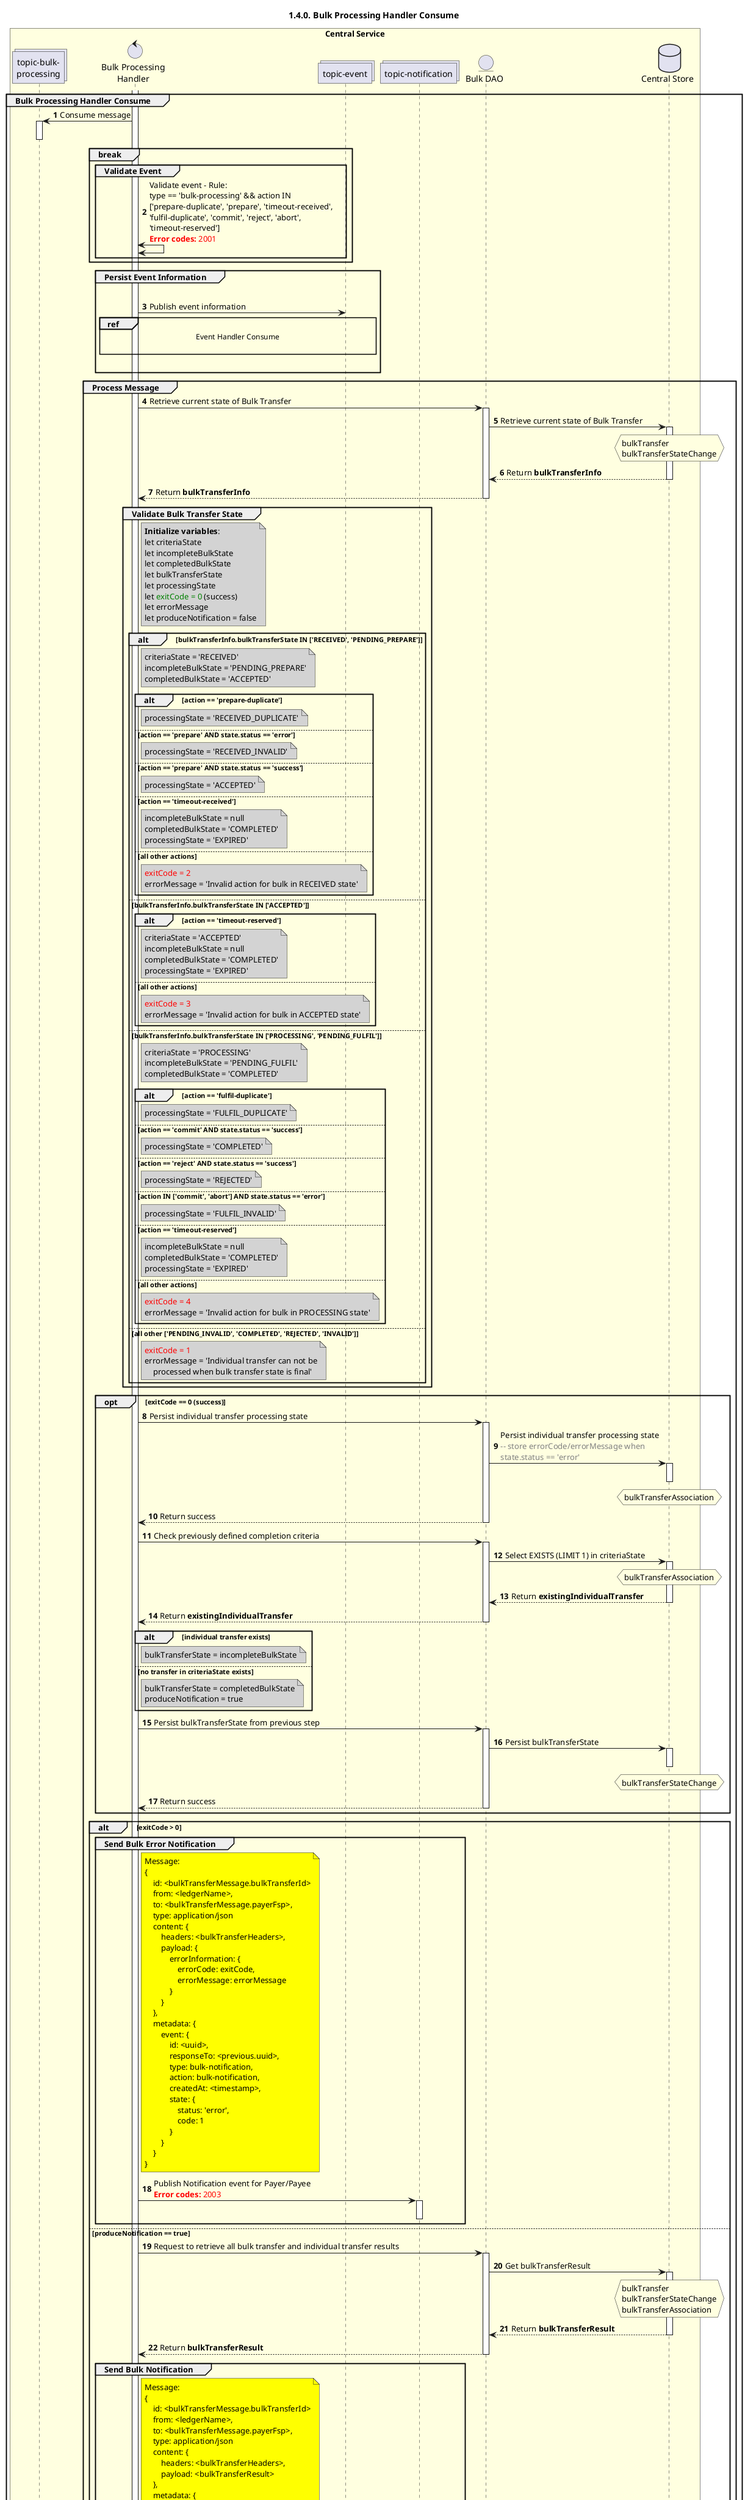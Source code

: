 /'*****
 License
 --------------
 Copyright © 2017 Bill & Melinda Gates Foundation
 The Mojaloop files are made available by the Bill & Melinda Gates Foundation under the Apache License, Version 2.0 (the "License") and you may not use these files except in compliance with the License. You may obtain a copy of the License at
 http://www.apache.org/licenses/LICENSE-2.0
 Unless required by applicable law or agreed to in writing, the Mojaloop files are distributed on an "AS IS" BASIS, WITHOUT WARRANTIES OR CONDITIONS OF ANY KIND, either express or implied. See the License for the specific language governing permissions and limitations under the License.
 Contributors
 --------------
 This is the official list of the Mojaloop project contributors for this file.
 Names of the original copyright holders (individuals or organizations)
 should be listed with a '*' in the first column. People who have
 contributed from an organization can be listed under the organization
 that actually holds the copyright for their contributions (see the
 Gates Foundation organization for an example). Those individuals should have
 their names indented and be marked with a '-'. Email address can be added
 optionally within square brackets <email>.
 * Gates Foundation
 - Name Surname <name.surname@gatesfoundation.com>

 * Georgi Georgiev <georgi.georgiev@modusbox.com>
 --------------
 ******'/

@startuml
' declare title
title 1.4.0. Bulk Processing Handler Consume

autonumber

/'*****
  Diagram notes
  --------------
  RECEIVED/RECEIVED
  from: prepare-handler , action: prepare-duplicate/success, result: PENDING_PREPARE/ACCEPTED & RECEIVED_DUPLICATE
  from: prepare-handler , action: prepare-duplicate/error  , result: PENDING_PREPARE/ACCEPTED & RECEIVED_DUPLICATE
  from: prepare-handler , action: prepare/error            , result: PENDING_PREPARE/ACCEPTED & RECEIVED_INVALID
  from: position-handler, action: prepare/error            , result: PENDING_PREPARE/ACCEPTED & RECEIVED_INVALID
  from: position-handler, action: prepare/success          , result: PENDING_PREPARE/ACCEPTED & ACCEPTED
  from: timeout-handler , action: timeout-received/error   , result: unchanged/COMPLETED      & EXPIRED
  --------------
  ACCEPTED/ACCEPTED
  from: fulfil-handler  , action: fulfil-duplicate/success , result: PENDING_FULFIL/COMPLETED & FULFIL_DUPLICATE
  from: fulfil-handler  , action: fulfil-duplicate/error   , result: PENDING_FULFIL/COMPLETED & FULFIL_DUPLICATE
  from: position-handler, action: commit/success           , result: PENDING_FULFIL/COMPLETED & COMPLETED
  from: position-handler, action: reject/success           , result: PENDING_FULFIL/COMPLETED & REJECTED
  from: position-handler, action: abort/error              , result: PENDING_FULFIL/COMPLETED & FULFIL_INVALID
  from: fulfil-handler  , action: commit/error             , result: PENDING_FULFIL/COMPLETED & FULFIL_INVALID
  from: position-handler, action: timeout-reserved/error   , result: unchanged/COMPLETED      & EXPIRED
  --------------
  COMPLETED/EXPIRED
  --------------
  ******'/

' Actor Keys:
'   boundary - APIs/Interfaces, etc
'   collections - Kafka Topics
'   control - Kafka Consumers
'   entity - Database Access Objects
'   database - Database Persistance Store

' declare actors
collections "topic-bulk-\nprocessing" as TOPIC_BULK_PROCESSING
control "Bulk Processing\nHandler" as BULK_PROC_HANDLER
collections "topic-event" as TOPIC_EVENTS
collections "topic-notification" as TOPIC_NOTIFICATION
entity "Bulk DAO" as BULK_DAO
database "Central Store" as DB

box "Central Service" #LightYellow
    participant TOPIC_BULK_PROCESSING
    participant BULK_PROC_HANDLER
    participant TOPIC_EVENTS
    participant TOPIC_NOTIFICATION
    participant BULK_DAO
    participant DB
end box

' start flow
activate BULK_PROC_HANDLER
group Bulk Processing Handler Consume
    TOPIC_BULK_PROCESSING <- BULK_PROC_HANDLER: Consume message
    activate TOPIC_BULK_PROCESSING
    deactivate TOPIC_BULK_PROCESSING

    break
        group Validate Event
            BULK_PROC_HANDLER <-> BULK_PROC_HANDLER: Validate event - Rule:\ntype == 'bulk-processing' && action IN\n['prepare-duplicate', 'prepare', 'timeout-received',\n'fulfil-duplicate', 'commit', 'reject', 'abort',\n'timeout-reserved']\n<color #FF0000><b>Error codes:</b> 2001</color>
        end
    end

    group Persist Event Information
        |||
        BULK_PROC_HANDLER -> TOPIC_EVENTS: Publish event information
        ref over BULK_PROC_HANDLER, TOPIC_EVENTS:  Event Handler Consume\n
        |||
    end

    group Process Message
        BULK_PROC_HANDLER -> BULK_DAO: Retrieve current state of Bulk Transfer
        activate BULK_DAO
        BULK_DAO -> DB: Retrieve current state of Bulk Transfer
        activate DB
        hnote over DB #lightyellow
            bulkTransfer
            bulkTransferStateChange
        end note
        BULK_DAO <-- DB: Return **bulkTransferInfo**
        deactivate DB
        BULK_PROC_HANDLER <-- BULK_DAO: Return **bulkTransferInfo**
        deactivate BULK_DAO

        group Validate Bulk Transfer State
            note right of BULK_PROC_HANDLER #lightgrey
                **Initialize variables**:
                let criteriaState
                let incompleteBulkState
                let completedBulkState
                let bulkTransferState
                let processingState
                let <color #green>exitCode = 0</color> (success)
                let errorMessage
                let produceNotification = false
            end note
            alt bulkTransferInfo.bulkTransferState IN ['RECEIVED', 'PENDING_PREPARE']
                note right of BULK_PROC_HANDLER #lightgrey
                    criteriaState = 'RECEIVED'
                    incompleteBulkState = 'PENDING_PREPARE'
                    completedBulkState = 'ACCEPTED'
                end note
                alt action == 'prepare-duplicate'
                    note right of BULK_PROC_HANDLER #lightgrey
                        processingState = 'RECEIVED_DUPLICATE'
                    end note
                else action == 'prepare' AND state.status == 'error'
                    note right of BULK_PROC_HANDLER #lightgrey
                        processingState = 'RECEIVED_INVALID'
                    end note
                else action == 'prepare' AND state.status == 'success'
                    note right of BULK_PROC_HANDLER #lightgrey
                        processingState = 'ACCEPTED'
                    end note
                else action == 'timeout-received'
                    note right of BULK_PROC_HANDLER #lightgrey
                        incompleteBulkState = null
                        completedBulkState = 'COMPLETED'
                        processingState = 'EXPIRED'
                    end note
                else all other actions
                    note right of BULK_PROC_HANDLER #lightgrey
                        <color #red>exitCode = 2</color>
                        errorMessage = 'Invalid action for bulk in RECEIVED state'
                    end note
                end
            else bulkTransferInfo.bulkTransferState IN ['ACCEPTED']
                alt action == 'timeout-reserved'
                    note right of BULK_PROC_HANDLER #lightgrey
                        criteriaState = 'ACCEPTED'
                        incompleteBulkState = null
                        completedBulkState = 'COMPLETED'
                        processingState = 'EXPIRED'
                    end note
                else all other actions
                    note right of BULK_PROC_HANDLER #lightgrey
                        <color #red>exitCode = 3</color>
                        errorMessage = 'Invalid action for bulk in ACCEPTED state'
                    end note
                end
            else bulkTransferInfo.bulkTransferState IN ['PROCESSING', 'PENDING_FULFIL']
                note right of BULK_PROC_HANDLER #lightgrey
                    criteriaState = 'PROCESSING'
                    incompleteBulkState = 'PENDING_FULFIL'
                    completedBulkState = 'COMPLETED'
                end note
                alt action == 'fulfil-duplicate'
                    note right of BULK_PROC_HANDLER #lightgrey
                        processingState = 'FULFIL_DUPLICATE'
                    end note
                else action == 'commit' AND state.status == 'success'
                    note right of BULK_PROC_HANDLER #lightgrey
                        processingState = 'COMPLETED'
                    end note
                else action == 'reject' AND state.status == 'success'
                    note right of BULK_PROC_HANDLER #lightgrey
                        processingState = 'REJECTED'
                    end note
                else action IN ['commit', 'abort'] AND state.status == 'error'
                    note right of BULK_PROC_HANDLER #lightgrey
                        processingState = 'FULFIL_INVALID'
                    end note
                else action == 'timeout-reserved'
                    note right of BULK_PROC_HANDLER #lightgrey
                        incompleteBulkState = null
                        completedBulkState = 'COMPLETED'
                        processingState = 'EXPIRED'
                    end note
                else all other actions
                    note right of BULK_PROC_HANDLER #lightgrey
                        <color #red>exitCode = 4</color>
                        errorMessage = 'Invalid action for bulk in PROCESSING state'
                    end note
                end
            else all other ['PENDING_INVALID', 'COMPLETED', 'REJECTED', 'INVALID']
                note right of BULK_PROC_HANDLER #lightgrey
                    <color #red>exitCode = 1</color>
                    errorMessage = 'Individual transfer can not be
                        processed when bulk transfer state is final'
                end note
            end
        end

        opt exitCode == 0 (success)
            BULK_PROC_HANDLER -> BULK_DAO: Persist individual transfer processing state
            activate BULK_DAO
            BULK_DAO -> DB: Persist individual transfer processing state\n<color #gray>-- store errorCode/errorMessage when</color>\n<color #gray>state.status == 'error'</color>
            activate DB
            hnote over DB #lightyellow
                bulkTransferAssociation
            end note
            deactivate DB
            BULK_PROC_HANDLER <-- BULK_DAO: Return success
            deactivate BULK_DAO

            BULK_PROC_HANDLER -> BULK_DAO: Check previously defined completion criteria
            activate BULK_DAO
            BULK_DAO -> DB: Select EXISTS (LIMIT 1) in criteriaState
            activate DB
            hnote over DB #lightyellow
                bulkTransferAssociation
            end note
            BULK_DAO <-- DB: Return **existingIndividualTransfer**
            deactivate DB
            BULK_PROC_HANDLER <-- BULK_DAO: Return **existingIndividualTransfer**
            deactivate BULK_DAO

            alt individual transfer exists
                note right of BULK_PROC_HANDLER #lightgrey
                    bulkTransferState = incompleteBulkState
                end note
            else no transfer in criteriaState exists
                note right of BULK_PROC_HANDLER #lightgrey
                    bulkTransferState = completedBulkState
                    produceNotification = true
                end note
            end

            BULK_PROC_HANDLER -> BULK_DAO: Persist bulkTransferState from previous step
            activate BULK_DAO
            BULK_DAO -> DB: Persist bulkTransferState
            activate DB
            deactivate DB
            hnote over DB #lightyellow
                bulkTransferStateChange
            end note
            BULK_PROC_HANDLER <-- BULK_DAO: Return success
            deactivate BULK_DAO
        end


        alt exitCode > 0
            group Send Bulk Error Notification
                note right of BULK_PROC_HANDLER #yellow
                    Message:
                    {
                        id: <bulkTransferMessage.bulkTransferId>
                        from: <ledgerName>,
                        to: <bulkTransferMessage.payerFsp>,
                        type: application/json
                        content: {
                            headers: <bulkTransferHeaders>,
                            payload: {
                                errorInformation: {
                                    errorCode: exitCode,
                                    errorMessage: errorMessage
                                }
                            }
                        },
                        metadata: {
                            event: {
                                id: <uuid>,
                                responseTo: <previous.uuid>,
                                type: bulk-notification,
                                action: bulk-notification,
                                createdAt: <timestamp>,
                                state: {
                                    status: 'error',
                                    code: 1
                                }
                            }
                        }
                    }
                end note
                BULK_PROC_HANDLER -> TOPIC_NOTIFICATION: Publish Notification event for Payer/Payee\n<color #FF0000><b>Error codes:</b> 2003</color>
                activate TOPIC_NOTIFICATION
                deactivate TOPIC_NOTIFICATION
            end
        else produceNotification == true
            BULK_PROC_HANDLER -> BULK_DAO: Request to retrieve all bulk transfer and individual transfer results
            activate BULK_DAO
            BULK_DAO -> DB: Get bulkTransferResult
            activate DB
            hnote over DB #lightyellow
                bulkTransfer
                bulkTransferStateChange
                bulkTransferAssociation
            end note
            BULK_DAO <-- DB: Return **bulkTransferResult**
            deactivate DB
            BULK_PROC_HANDLER <-- BULK_DAO: Return **bulkTransferResult**
            deactivate BULK_DAO

            group Send Bulk Notification
                note right of BULK_PROC_HANDLER #yellow
                    Message:
                    {
                        id: <bulkTransferMessage.bulkTransferId>
                        from: <ledgerName>,
                        to: <bulkTransferMessage.payerFsp>,
                        type: application/json
                        content: {
                            headers: <bulkTransferHeaders>,
                            payload: <bulkTransferResult>
                        },
                        metadata: {
                            event: {
                                id: <uuid>,
                                responseTo: <previous.uuid>,
                                type: bulk-notification,
                                action: bulk-notification,
                                createdAt: <timestamp>,
                                state: {
                                    status: state.status,
                                    code: state.code
                                }
                            }
                        }
                    }
                end note
                BULK_PROC_HANDLER -> TOPIC_NOTIFICATION: Publish Notification event for Payer/Payee\n<color #FF0000><b>Error codes:</b> 2003</color>
                activate TOPIC_NOTIFICATION
                deactivate TOPIC_NOTIFICATION
            end
        else exitCode == 0 && produceNotification == false
            note right of BULK_PROC_HANDLER #lightgrey
                Do nothing (await next individual transfer)
            end note
        end
    end
end
deactivate BULK_PROC_HANDLER
@enduml
